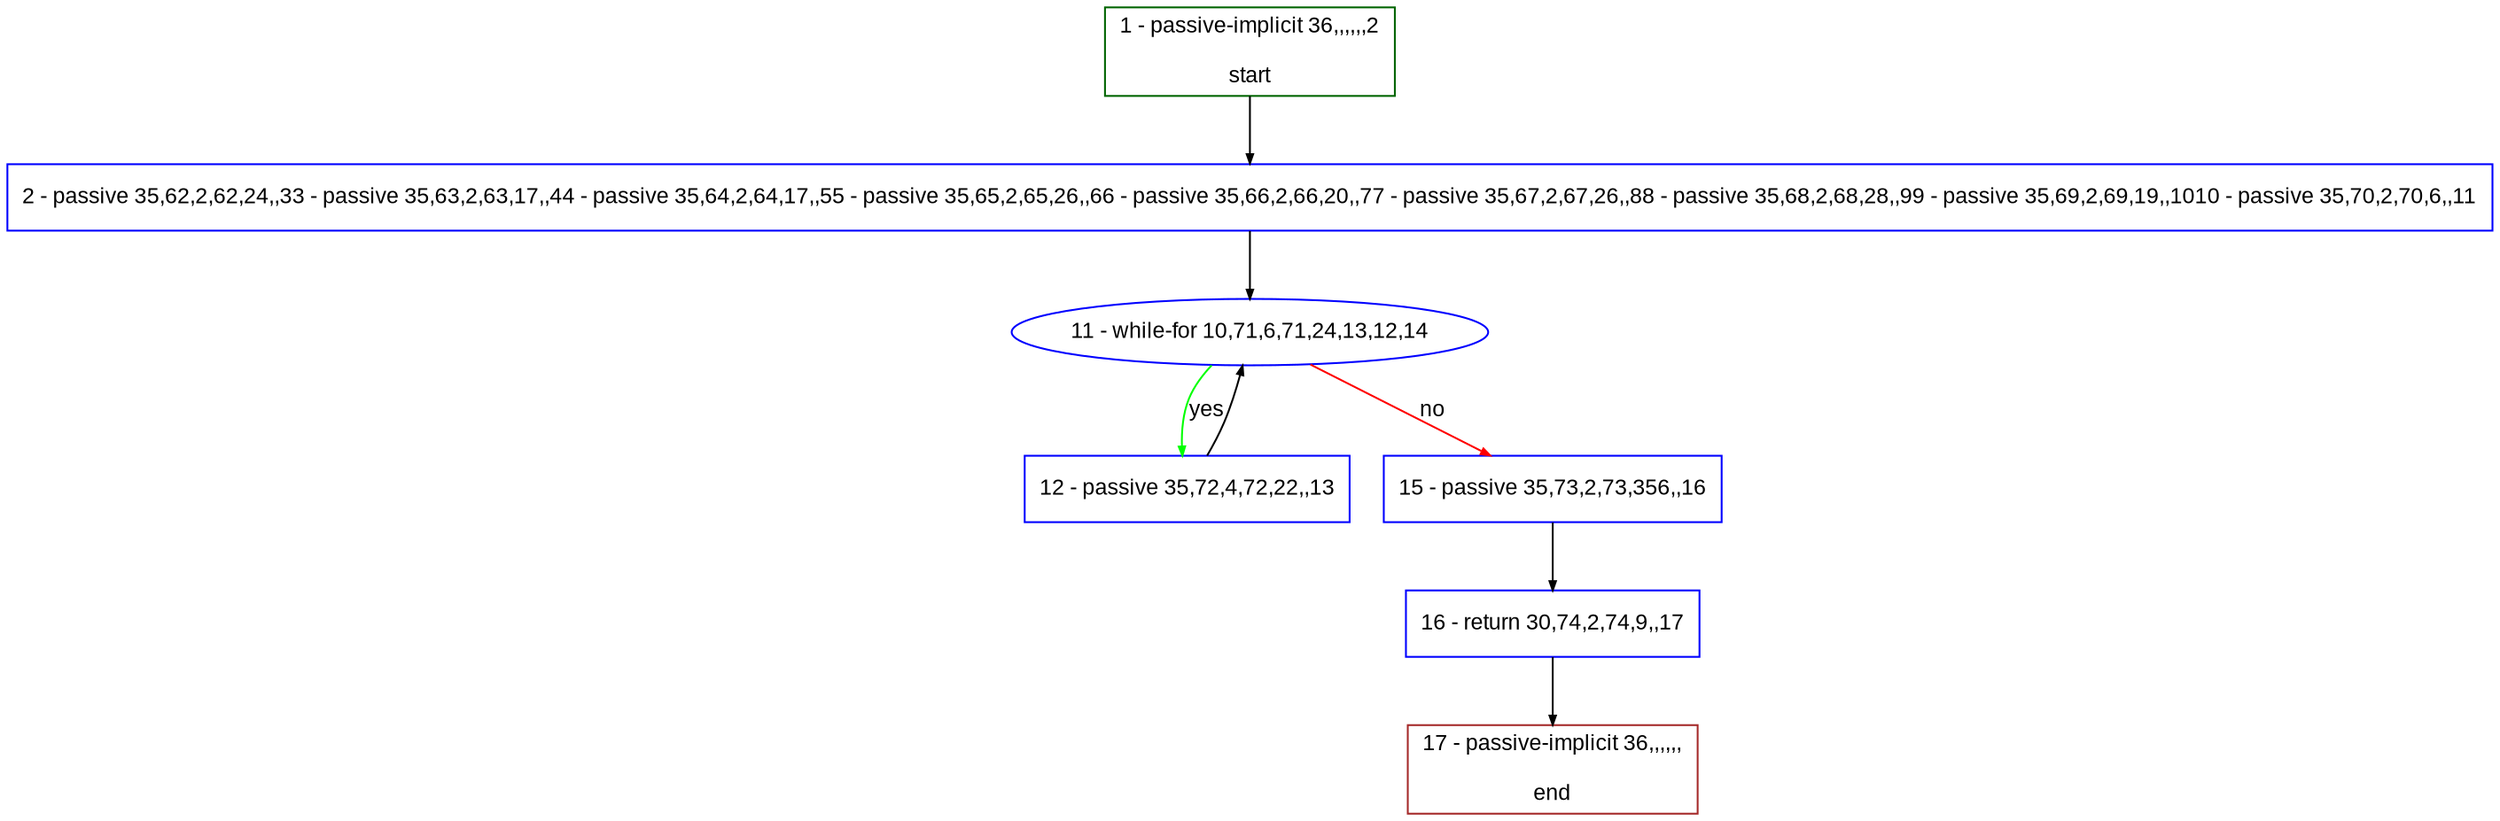 digraph "" {
  graph [pack="true", label="", fontsize="12", packmode="clust", fontname="Arial", fillcolor="#FFFFCC", bgcolor="white", style="rounded,filled", compound="true"];
  node [node_initialized="no", label="", color="grey", fontsize="12", fillcolor="white", fontname="Arial", style="filled", shape="rectangle", compound="true", fixedsize="false"];
  edge [fontcolor="black", arrowhead="normal", arrowtail="none", arrowsize="0.5", ltail="", label="", color="black", fontsize="12", lhead="", fontname="Arial", dir="forward", compound="true"];
  __N1 [label="2 - passive 35,62,2,62,24,,33 - passive 35,63,2,63,17,,44 - passive 35,64,2,64,17,,55 - passive 35,65,2,65,26,,66 - passive 35,66,2,66,20,,77 - passive 35,67,2,67,26,,88 - passive 35,68,2,68,28,,99 - passive 35,69,2,69,19,,1010 - passive 35,70,2,70,6,,11", color="#0000ff", fillcolor="#ffffff", style="filled", shape="box"];
  __N2 [label="1 - passive-implicit 36,,,,,,2\n\nstart", color="#006400", fillcolor="#ffffff", style="filled", shape="box"];
  __N3 [label="11 - while-for 10,71,6,71,24,13,12,14", color="#0000ff", fillcolor="#ffffff", style="filled", shape="oval"];
  __N4 [label="12 - passive 35,72,4,72,22,,13", color="#0000ff", fillcolor="#ffffff", style="filled", shape="box"];
  __N5 [label="15 - passive 35,73,2,73,356,,16", color="#0000ff", fillcolor="#ffffff", style="filled", shape="box"];
  __N6 [label="16 - return 30,74,2,74,9,,17", color="#0000ff", fillcolor="#ffffff", style="filled", shape="box"];
  __N7 [label="17 - passive-implicit 36,,,,,,\n\nend", color="#a52a2a", fillcolor="#ffffff", style="filled", shape="box"];
  __N2 -> __N1 [arrowhead="normal", arrowtail="none", color="#000000", label="", dir="forward"];
  __N1 -> __N3 [arrowhead="normal", arrowtail="none", color="#000000", label="", dir="forward"];
  __N3 -> __N4 [arrowhead="normal", arrowtail="none", color="#00ff00", label="yes", dir="forward"];
  __N4 -> __N3 [arrowhead="normal", arrowtail="none", color="#000000", label="", dir="forward"];
  __N3 -> __N5 [arrowhead="normal", arrowtail="none", color="#ff0000", label="no", dir="forward"];
  __N5 -> __N6 [arrowhead="normal", arrowtail="none", color="#000000", label="", dir="forward"];
  __N6 -> __N7 [arrowhead="normal", arrowtail="none", color="#000000", label="", dir="forward"];
}
